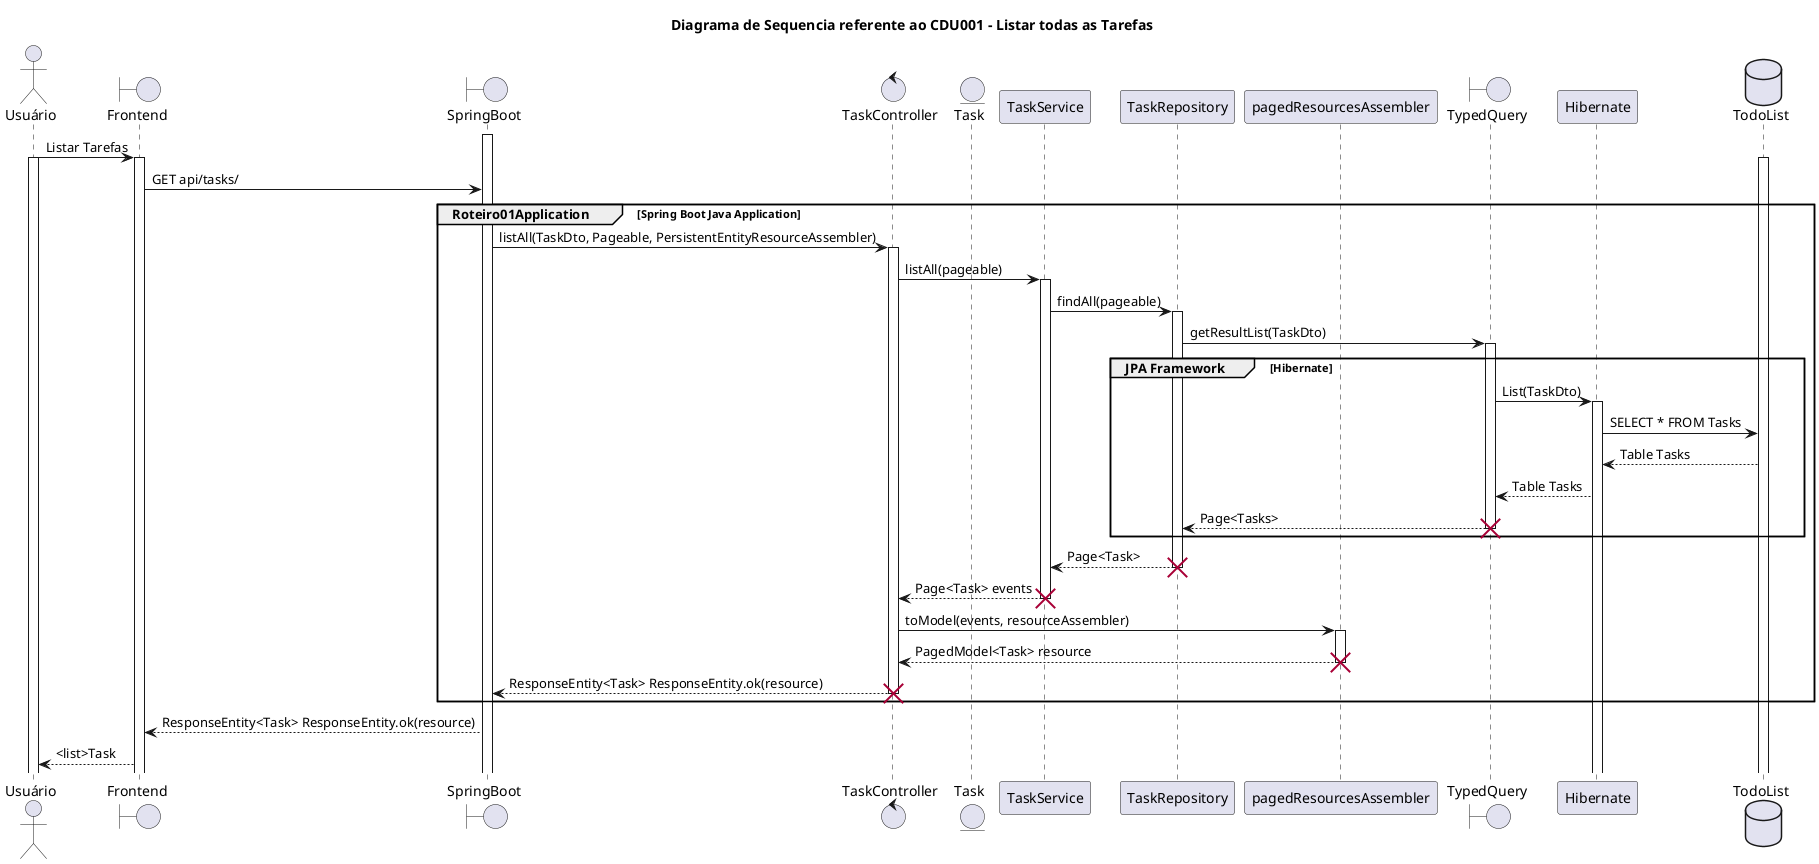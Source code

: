 @startuml
title Diagrama de Sequencia referente ao CDU001 - Listar todas as Tarefas
actor Usuário
Boundary Frontend
Boundary SpringBoot
Control TaskController
Entity Task
Participant TaskService
Participant TaskRepository
Participant pagedResourcesAssembler
Boundary TypedQuery
Participant Hibernate
Database TodoList
activate SpringBoot
Usuário -> Frontend: Listar Tarefas
activate Usuário
activate Frontend
activate TodoList
Frontend -> SpringBoot: GET api/tasks/
group Roteiro01Application [Spring Boot Java Application]
SpringBoot -> TaskController: listAll(TaskDto, Pageable, PersistentEntityResourceAssembler)
activate TaskController
TaskController -> TaskService: listAll(pageable)
activate TaskService
TaskService -> TaskRepository: findAll(pageable)
activate TaskRepository
TaskRepository -> TypedQuery: getResultList(TaskDto)
group JPA Framework[Hibernate]
Activate TypedQuery
TypedQuery -> Hibernate: List(TaskDto)
Activate Hibernate
Hibernate -> TodoList: SELECT * FROM Tasks
TodoList --> Hibernate: Table Tasks
Hibernate --> TypedQuery: Table Tasks
TypedQuery --> TaskRepository: Page<Tasks>
destroy TypedQuery
end
TaskRepository --> TaskService: Page<Task>
destroy TaskRepository
TaskService -->TaskController: Page<Task> events
destroy TaskService
TaskController -> pagedResourcesAssembler: toModel(events, resourceAssembler)
activate pagedResourcesAssembler
pagedResourcesAssembler --> TaskController: PagedModel<Task> resource
destroy pagedResourcesAssembler
TaskController --> SpringBoot: ResponseEntity<Task> ResponseEntity.ok(resource)
destroy TaskController
end
SpringBoot --> Frontend : ResponseEntity<Task> ResponseEntity.ok(resource)
Frontend --> Usuário: <list>Task
@enduml